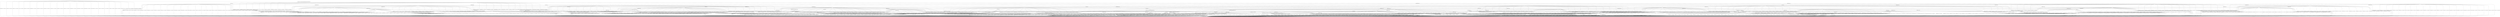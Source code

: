 digraph g {

	s0 [shape="circle" label="s0"];
	s1 [shape="circle" label="s1"];
	s2 [shape="circle" label="s2"];
	s3 [shape="circle" label="s3"];
	s4 [shape="circle" label="s4"];
	s5 [shape="circle" label="s5"];
	s6 [shape="circle" label="s6"];
	s7 [shape="circle" label="s7"];
	s8 [shape="circle" label="s8"];
	s9 [shape="circle" label="s9"];
	s10 [shape="circle" label="s10"];
	s11 [shape="circle" label="s11"];
	s12 [shape="circle" label="s12"];
	s13 [shape="circle" label="s13"];
	s14 [shape="circle" label="s14"];
	s15 [shape="circle" label="s15"];
	s16 [shape="circle" label="s16"];
	s17 [shape="circle" label="s17"];
	s18 [shape="circle" label="s18"];
	s19 [shape="circle" label="s19"];
	s20 [shape="circle" label="s20"];
	s21 [shape="circle" label="s21"];
	s22 [shape="circle" label="s22"];
	s23 [shape="circle" label="s23"];
	s24 [shape="circle" label="s24"];
	s25 [shape="circle" label="s25"];
	s26 [shape="circle" label="s26"];
	s27 [shape="circle" label="s27"];
	s28 [shape="circle" label="s28"];
	s29 [shape="circle" label="s29"];
	s30 [shape="circle" label="s30"];
	s31 [shape="circle" label="s31"];
	s32 [shape="circle" label="s32"];
	s33 [shape="circle" label="s33"];
	s34 [shape="circle" label="s34"];
	s35 [shape="circle" label="s35"];
	s36 [shape="circle" label="s36"];
	s37 [shape="circle" label="s37"];
	s38 [shape="circle" label="s38"];
	s39 [shape="circle" label="s39"];
	s40 [shape="circle" label="s40"];
	s41 [shape="circle" label="s41"];
	s42 [shape="circle" label="s42"];
	s0 -> s1 [label="ClientHelloRSAReset / SERVER_HELLOCERTIFICATECERTIFICATE_REQUESTSERVER_HELLO_DONE"];
	s0 -> s2 [label="ClientKeyExchange / Alert1.0ConnectionClosed"];
	s0 -> s2 [label="EmptyCertificate / Alert1.0ConnectionClosed"];
	s0 -> s2 [label="ChangeCipherSpec / Alert1.0ConnectionClosed"];
	s0 -> s2 [label="Finished / Alert1.0ConnectionClosed"];
	s0 -> s2 [label="ApplicationData / Alert2.10ConnectionClosed"];
	s0 -> s2 [label="ApplicationDataEmpty / Alert1.0ConnectionClosed"];
	s0 -> s2 [label="ClientCertificateValid / Alert1.0ConnectionClosed"];
	s0 -> s2 [label="ClientCertificateInvalid / Alert1.0ConnectionClosed"];
	s0 -> s2 [label="ClientCertificateVerify / Alert1.0ConnectionClosed"];
	s0 -> s2 [label="CertificateRequest / Alert2.10ConnectionClosed"];
	s0 -> s2 [label="HelloVerifyRequest / Alert2.10ConnectionClosed"];
	s0 -> s2 [label="DHClientKeyExchange / Alert1.0ConnectionClosed"];
	s0 -> s2 [label="DHEServerKeyExchange / Alert1.0ConnectionClosed"];
	s0 -> s2 [label="ECDHClientKeyExchange / Alert1.0ConnectionClosed"];
	s0 -> s2 [label="ECDHEServerKeyExchange / Alert1.0ConnectionClosed"];
	s0 -> s2 [label="ServerHelloDone / Alert1.0ConnectionClosed"];
	s0 -> s2 [label="Alert / Alert1.0ConnectionClosed"];
	s0 -> s2 [label="SSL2ClientHello / Alert1.0ConnectionClosed"];
	s0 -> s2 [label="HelloRequest / Alert2.10ConnectionClosed"];
	s0 -> s2 [label="EncryptedExtensionMessage / Alert1.0ConnectionClosed"];
	s0 -> s2 [label="ServerHello / Alert2.10ConnectionClosed"];
	s0 -> s2 [label="ClientCertificateVerifyInvalid / Alert1.0ConnectionClosed"];
	s1 -> s2 [label="ClientHelloRSAReset / Alert1.0ConnectionClosed"];
	s1 -> s2 [label="ClientKeyExchange / Alert1.0ConnectionClosed"];
	s1 -> s2 [label="EmptyCertificate / Alert1.0ConnectionClosed"];
	s1 -> s2 [label="ChangeCipherSpec / Alert1.0ConnectionClosed"];
	s1 -> s2 [label="Finished / Alert1.0ConnectionClosed"];
	s1 -> s2 [label="ApplicationData / Alert2.10ConnectionClosed"];
	s1 -> s2 [label="ApplicationDataEmpty / Alert1.0ConnectionClosed"];
	s1 -> s3 [label="ClientCertificateValid / Empty"];
	s1 -> s2 [label="ClientCertificateInvalid / Alert1.0ConnectionClosed"];
	s1 -> s2 [label="ClientCertificateVerify / Alert1.0ConnectionClosed"];
	s1 -> s4 [label="CertificateRequest / Empty"];
	s1 -> s2 [label="HelloVerifyRequest / Alert1.0ConnectionClosed"];
	s1 -> s2 [label="DHClientKeyExchange / Alert1.0ConnectionClosed"];
	s1 -> s2 [label="DHEServerKeyExchange / Alert1.0ConnectionClosed"];
	s1 -> s2 [label="ECDHClientKeyExchange / Alert1.0ConnectionClosed"];
	s1 -> s2 [label="ECDHEServerKeyExchange / Alert1.0ConnectionClosed"];
	s1 -> s2 [label="ServerHelloDone / Alert1.0ConnectionClosed"];
	s1 -> s2 [label="Alert / Alert1.0ConnectionClosed"];
	s1 -> s2 [label="SSL2ClientHello / Alert1.0ConnectionClosed"];
	s1 -> s2 [label="HelloRequest / Alert2.10ConnectionClosed"];
	s1 -> s2 [label="EncryptedExtensionMessage / Alert1.0ConnectionClosed"];
	s1 -> s6 [label="ServerHello / Empty"];
	s1 -> s2 [label="ClientCertificateVerifyInvalid / Alert1.0ConnectionClosed"];
	s2 -> s2 [label="ClientHelloRSAReset / ConnectionClosed"];
	s2 -> s2 [label="ClientKeyExchange / ConnectionClosed"];
	s2 -> s2 [label="EmptyCertificate / ConnectionClosed"];
	s2 -> s2 [label="ChangeCipherSpec / ConnectionClosed"];
	s2 -> s2 [label="Finished / ConnectionClosed"];
	s2 -> s2 [label="ApplicationData / ConnectionClosed"];
	s2 -> s2 [label="ApplicationDataEmpty / ConnectionClosed"];
	s2 -> s2 [label="ClientCertificateValid / ConnectionClosed"];
	s2 -> s2 [label="ClientCertificateInvalid / ConnectionClosed"];
	s2 -> s2 [label="ClientCertificateVerify / ConnectionClosed"];
	s2 -> s2 [label="CertificateRequest / ConnectionClosed"];
	s2 -> s2 [label="HelloVerifyRequest / ConnectionClosed"];
	s2 -> s2 [label="DHClientKeyExchange / ConnectionClosed"];
	s2 -> s2 [label="DHEServerKeyExchange / ConnectionClosed"];
	s2 -> s2 [label="ECDHClientKeyExchange / ConnectionClosed"];
	s2 -> s2 [label="ECDHEServerKeyExchange / ConnectionClosed"];
	s2 -> s2 [label="ServerHelloDone / ConnectionClosed"];
	s2 -> s2 [label="Alert / ConnectionClosed"];
	s2 -> s2 [label="SSL2ClientHello / ConnectionClosed"];
	s2 -> s2 [label="HelloRequest / ConnectionClosed"];
	s2 -> s2 [label="EncryptedExtensionMessage / ConnectionClosed"];
	s2 -> s2 [label="ServerHello / ConnectionClosed"];
	s2 -> s2 [label="ClientCertificateVerifyInvalid / ConnectionClosed"];
	s3 -> s2 [label="ClientHelloRSAReset / Alert1.0ConnectionClosed"];
	s3 -> s9 [label="ClientKeyExchange / Empty"];
	s3 -> s2 [label="EmptyCertificate / Alert1.0ConnectionClosed"];
	s3 -> s2 [label="ChangeCipherSpec / Alert1.0ConnectionClosed"];
	s3 -> s2 [label="Finished / Alert1.0ConnectionClosed"];
	s3 -> s2 [label="ApplicationData / Alert2.10ConnectionClosed"];
	s3 -> s2 [label="ApplicationDataEmpty / Alert1.0ConnectionClosed"];
	s3 -> s2 [label="ClientCertificateValid / Alert1.0ConnectionClosed"];
	s3 -> s2 [label="ClientCertificateInvalid / Alert1.0ConnectionClosed"];
	s3 -> s2 [label="ClientCertificateVerify / Alert1.0ConnectionClosed"];
	s3 -> s5 [label="CertificateRequest / Empty"];
	s3 -> s2 [label="HelloVerifyRequest / Alert1.0ConnectionClosed"];
	s3 -> s2 [label="DHClientKeyExchange / Alert1.0ConnectionClosed"];
	s3 -> s2 [label="DHEServerKeyExchange / Alert1.0ConnectionClosed"];
	s3 -> s2 [label="ECDHClientKeyExchange / Alert1.0ConnectionClosed"];
	s3 -> s2 [label="ECDHEServerKeyExchange / Alert1.0ConnectionClosed"];
	s3 -> s13 [label="ServerHelloDone / Empty"];
	s3 -> s2 [label="Alert / Alert1.0ConnectionClosed"];
	s3 -> s2 [label="SSL2ClientHello / Alert1.0ConnectionClosed"];
	s3 -> s2 [label="HelloRequest / Alert2.10ConnectionClosed"];
	s3 -> s2 [label="EncryptedExtensionMessage / Alert1.0ConnectionClosed"];
	s3 -> s7 [label="ServerHello / Empty"];
	s3 -> s2 [label="ClientCertificateVerifyInvalid / Alert1.0ConnectionClosed"];
	s4 -> s2 [label="ClientHelloRSAReset / Alert1.0ConnectionClosed"];
	s4 -> s2 [label="ClientKeyExchange / Alert1.0ConnectionClosed"];
	s4 -> s2 [label="EmptyCertificate / Alert1.0ConnectionClosed"];
	s4 -> s2 [label="ChangeCipherSpec / Alert1.0ConnectionClosed"];
	s4 -> s2 [label="Finished / Alert1.0ConnectionClosed"];
	s4 -> s2 [label="ApplicationData / Alert2.10ConnectionClosed"];
	s4 -> s2 [label="ApplicationDataEmpty / Alert1.0ConnectionClosed"];
	s4 -> s5 [label="ClientCertificateValid / Empty"];
	s4 -> s2 [label="ClientCertificateInvalid / Alert1.0ConnectionClosed"];
	s4 -> s2 [label="ClientCertificateVerify / Alert1.0ConnectionClosed"];
	s4 -> s2 [label="CertificateRequest / Alert1.0ConnectionClosed"];
	s4 -> s2 [label="HelloVerifyRequest / Alert1.0ConnectionClosed"];
	s4 -> s2 [label="DHClientKeyExchange / Alert1.0ConnectionClosed"];
	s4 -> s2 [label="DHEServerKeyExchange / Alert1.0ConnectionClosed"];
	s4 -> s2 [label="ECDHClientKeyExchange / Alert1.0ConnectionClosed"];
	s4 -> s2 [label="ECDHEServerKeyExchange / Alert1.0ConnectionClosed"];
	s4 -> s2 [label="ServerHelloDone / Alert1.0ConnectionClosed"];
	s4 -> s2 [label="Alert / Alert1.0ConnectionClosed"];
	s4 -> s2 [label="SSL2ClientHello / Alert1.0ConnectionClosed"];
	s4 -> s2 [label="HelloRequest / Alert2.10ConnectionClosed"];
	s4 -> s2 [label="EncryptedExtensionMessage / Alert1.0ConnectionClosed"];
	s4 -> s8 [label="ServerHello / Empty"];
	s4 -> s2 [label="ClientCertificateVerifyInvalid / Alert1.0ConnectionClosed"];
	s5 -> s2 [label="ClientHelloRSAReset / Alert1.0ConnectionClosed"];
	s5 -> s10 [label="ClientKeyExchange / Empty"];
	s5 -> s2 [label="EmptyCertificate / Alert1.0ConnectionClosed"];
	s5 -> s2 [label="ChangeCipherSpec / Alert1.0ConnectionClosed"];
	s5 -> s2 [label="Finished / Alert1.0ConnectionClosed"];
	s5 -> s2 [label="ApplicationData / Alert2.10ConnectionClosed"];
	s5 -> s2 [label="ApplicationDataEmpty / Alert1.0ConnectionClosed"];
	s5 -> s2 [label="ClientCertificateValid / Alert1.0ConnectionClosed"];
	s5 -> s2 [label="ClientCertificateInvalid / Alert1.0ConnectionClosed"];
	s5 -> s2 [label="ClientCertificateVerify / Alert1.0ConnectionClosed"];
	s5 -> s2 [label="CertificateRequest / Alert1.0ConnectionClosed"];
	s5 -> s2 [label="HelloVerifyRequest / Alert1.0ConnectionClosed"];
	s5 -> s2 [label="DHClientKeyExchange / Alert1.0ConnectionClosed"];
	s5 -> s2 [label="DHEServerKeyExchange / Alert1.0ConnectionClosed"];
	s5 -> s2 [label="ECDHClientKeyExchange / Alert1.0ConnectionClosed"];
	s5 -> s2 [label="ECDHEServerKeyExchange / Alert1.0ConnectionClosed"];
	s5 -> s15 [label="ServerHelloDone / Empty"];
	s5 -> s2 [label="Alert / Alert1.0ConnectionClosed"];
	s5 -> s2 [label="SSL2ClientHello / Alert1.0ConnectionClosed"];
	s5 -> s2 [label="HelloRequest / Alert2.10ConnectionClosed"];
	s5 -> s2 [label="EncryptedExtensionMessage / Alert1.0ConnectionClosed"];
	s5 -> s12 [label="ServerHello / Empty"];
	s5 -> s2 [label="ClientCertificateVerifyInvalid / Alert1.0ConnectionClosed"];
	s6 -> s2 [label="ClientHelloRSAReset / Alert1.0ConnectionClosed"];
	s6 -> s2 [label="ClientKeyExchange / Alert1.0ConnectionClosed"];
	s6 -> s2 [label="EmptyCertificate / Alert1.0ConnectionClosed"];
	s6 -> s2 [label="ChangeCipherSpec / Alert1.0ConnectionClosed"];
	s6 -> s2 [label="Finished / Alert1.0ConnectionClosed"];
	s6 -> s2 [label="ApplicationData / Alert2.10ConnectionClosed"];
	s6 -> s2 [label="ApplicationDataEmpty / Alert1.0ConnectionClosed"];
	s6 -> s7 [label="ClientCertificateValid / Empty"];
	s6 -> s2 [label="ClientCertificateInvalid / Alert1.0ConnectionClosed"];
	s6 -> s2 [label="ClientCertificateVerify / Alert1.0ConnectionClosed"];
	s6 -> s8 [label="CertificateRequest / Empty"];
	s6 -> s2 [label="HelloVerifyRequest / Alert1.0ConnectionClosed"];
	s6 -> s2 [label="DHClientKeyExchange / Alert1.0ConnectionClosed"];
	s6 -> s2 [label="DHEServerKeyExchange / Alert1.0ConnectionClosed"];
	s6 -> s2 [label="ECDHClientKeyExchange / Alert1.0ConnectionClosed"];
	s6 -> s2 [label="ECDHEServerKeyExchange / Alert1.0ConnectionClosed"];
	s6 -> s2 [label="ServerHelloDone / Alert1.0ConnectionClosed"];
	s6 -> s2 [label="Alert / Alert1.0ConnectionClosed"];
	s6 -> s2 [label="SSL2ClientHello / Alert1.0ConnectionClosed"];
	s6 -> s2 [label="HelloRequest / Alert2.10ConnectionClosed"];
	s6 -> s2 [label="EncryptedExtensionMessage / Alert1.0ConnectionClosed"];
	s6 -> s2 [label="ServerHello / Alert1.0ConnectionClosed"];
	s6 -> s2 [label="ClientCertificateVerifyInvalid / Alert1.0ConnectionClosed"];
	s7 -> s2 [label="ClientHelloRSAReset / Alert1.0ConnectionClosed"];
	s7 -> s11 [label="ClientKeyExchange / Empty"];
	s7 -> s2 [label="EmptyCertificate / Alert1.0ConnectionClosed"];
	s7 -> s2 [label="ChangeCipherSpec / Alert1.0ConnectionClosed"];
	s7 -> s2 [label="Finished / Alert1.0ConnectionClosed"];
	s7 -> s2 [label="ApplicationData / Alert2.10ConnectionClosed"];
	s7 -> s2 [label="ApplicationDataEmpty / Alert1.0ConnectionClosed"];
	s7 -> s2 [label="ClientCertificateValid / Alert1.0ConnectionClosed"];
	s7 -> s2 [label="ClientCertificateInvalid / Alert1.0ConnectionClosed"];
	s7 -> s2 [label="ClientCertificateVerify / Alert1.0ConnectionClosed"];
	s7 -> s12 [label="CertificateRequest / Empty"];
	s7 -> s2 [label="HelloVerifyRequest / Alert1.0ConnectionClosed"];
	s7 -> s2 [label="DHClientKeyExchange / Alert1.0ConnectionClosed"];
	s7 -> s2 [label="DHEServerKeyExchange / Alert1.0ConnectionClosed"];
	s7 -> s2 [label="ECDHClientKeyExchange / Alert1.0ConnectionClosed"];
	s7 -> s2 [label="ECDHEServerKeyExchange / Alert1.0ConnectionClosed"];
	s7 -> s16 [label="ServerHelloDone / Empty"];
	s7 -> s2 [label="Alert / Alert1.0ConnectionClosed"];
	s7 -> s2 [label="SSL2ClientHello / Alert1.0ConnectionClosed"];
	s7 -> s2 [label="HelloRequest / Alert2.10ConnectionClosed"];
	s7 -> s2 [label="EncryptedExtensionMessage / Alert1.0ConnectionClosed"];
	s7 -> s2 [label="ServerHello / Alert1.0ConnectionClosed"];
	s7 -> s2 [label="ClientCertificateVerifyInvalid / Alert1.0ConnectionClosed"];
	s8 -> s2 [label="ClientHelloRSAReset / Alert1.0ConnectionClosed"];
	s8 -> s2 [label="ClientKeyExchange / Alert1.0ConnectionClosed"];
	s8 -> s2 [label="EmptyCertificate / Alert1.0ConnectionClosed"];
	s8 -> s2 [label="ChangeCipherSpec / Alert1.0ConnectionClosed"];
	s8 -> s2 [label="Finished / Alert1.0ConnectionClosed"];
	s8 -> s2 [label="ApplicationData / Alert2.10ConnectionClosed"];
	s8 -> s2 [label="ApplicationDataEmpty / Alert1.0ConnectionClosed"];
	s8 -> s12 [label="ClientCertificateValid / Empty"];
	s8 -> s2 [label="ClientCertificateInvalid / Alert1.0ConnectionClosed"];
	s8 -> s2 [label="ClientCertificateVerify / Alert1.0ConnectionClosed"];
	s8 -> s2 [label="CertificateRequest / Alert1.0ConnectionClosed"];
	s8 -> s2 [label="HelloVerifyRequest / Alert1.0ConnectionClosed"];
	s8 -> s2 [label="DHClientKeyExchange / Alert1.0ConnectionClosed"];
	s8 -> s2 [label="DHEServerKeyExchange / Alert1.0ConnectionClosed"];
	s8 -> s2 [label="ECDHClientKeyExchange / Alert1.0ConnectionClosed"];
	s8 -> s2 [label="ECDHEServerKeyExchange / Alert1.0ConnectionClosed"];
	s8 -> s2 [label="ServerHelloDone / Alert1.0ConnectionClosed"];
	s8 -> s2 [label="Alert / Alert1.0ConnectionClosed"];
	s8 -> s2 [label="SSL2ClientHello / Alert1.0ConnectionClosed"];
	s8 -> s2 [label="HelloRequest / Alert2.10ConnectionClosed"];
	s8 -> s2 [label="EncryptedExtensionMessage / Alert1.0ConnectionClosed"];
	s8 -> s2 [label="ServerHello / Alert1.0ConnectionClosed"];
	s8 -> s2 [label="ClientCertificateVerifyInvalid / Alert1.0ConnectionClosed"];
	s9 -> s2 [label="ClientHelloRSAReset / Alert1.0ConnectionClosed"];
	s9 -> s2 [label="ClientKeyExchange / Alert1.0ConnectionClosed"];
	s9 -> s2 [label="EmptyCertificate / Alert1.0ConnectionClosed"];
	s9 -> s2 [label="ChangeCipherSpec / Alert1.0ConnectionClosed"];
	s9 -> s2 [label="Finished / Alert1.0ConnectionClosed"];
	s9 -> s2 [label="ApplicationData / Alert2.10ConnectionClosed"];
	s9 -> s2 [label="ApplicationDataEmpty / Alert1.0ConnectionClosed"];
	s9 -> s2 [label="ClientCertificateValid / Alert1.0ConnectionClosed"];
	s9 -> s2 [label="ClientCertificateInvalid / Alert1.0ConnectionClosed"];
	s9 -> s20 [label="ClientCertificateVerify / Empty"];
	s9 -> s24 [label="CertificateRequest / Empty"];
	s9 -> s2 [label="HelloVerifyRequest / Alert1.0ConnectionClosed"];
	s9 -> s2 [label="DHClientKeyExchange / Alert1.0ConnectionClosed"];
	s9 -> s2 [label="DHEServerKeyExchange / Alert1.0ConnectionClosed"];
	s9 -> s2 [label="ECDHClientKeyExchange / Alert1.0ConnectionClosed"];
	s9 -> s2 [label="ECDHEServerKeyExchange / Alert1.0ConnectionClosed"];
	s9 -> s25 [label="ServerHelloDone / Empty"];
	s9 -> s2 [label="Alert / Alert1.0ConnectionClosed"];
	s9 -> s2 [label="SSL2ClientHello / Alert1.0ConnectionClosed"];
	s9 -> s2 [label="HelloRequest / Alert2.10ConnectionClosed"];
	s9 -> s2 [label="EncryptedExtensionMessage / Alert1.0ConnectionClosed"];
	s9 -> s26 [label="ServerHello / Empty"];
	s9 -> s2 [label="ClientCertificateVerifyInvalid / Alert1.0ConnectionClosed"];
	s10 -> s2 [label="ClientHelloRSAReset / Alert1.0ConnectionClosed"];
	s10 -> s2 [label="ClientKeyExchange / Alert1.0ConnectionClosed"];
	s10 -> s2 [label="EmptyCertificate / Alert1.0ConnectionClosed"];
	s10 -> s2 [label="ChangeCipherSpec / Alert1.0ConnectionClosed"];
	s10 -> s2 [label="Finished / Alert1.0ConnectionClosed"];
	s10 -> s2 [label="ApplicationData / Alert2.10ConnectionClosed"];
	s10 -> s2 [label="ApplicationDataEmpty / Alert1.0ConnectionClosed"];
	s10 -> s2 [label="ClientCertificateValid / Alert1.0ConnectionClosed"];
	s10 -> s2 [label="ClientCertificateInvalid / Alert1.0ConnectionClosed"];
	s10 -> s21 [label="ClientCertificateVerify / Empty"];
	s10 -> s2 [label="CertificateRequest / Alert1.0ConnectionClosed"];
	s10 -> s2 [label="HelloVerifyRequest / Alert1.0ConnectionClosed"];
	s10 -> s2 [label="DHClientKeyExchange / Alert1.0ConnectionClosed"];
	s10 -> s2 [label="DHEServerKeyExchange / Alert1.0ConnectionClosed"];
	s10 -> s2 [label="ECDHClientKeyExchange / Alert1.0ConnectionClosed"];
	s10 -> s2 [label="ECDHEServerKeyExchange / Alert1.0ConnectionClosed"];
	s10 -> s28 [label="ServerHelloDone / Empty"];
	s10 -> s2 [label="Alert / Alert1.0ConnectionClosed"];
	s10 -> s2 [label="SSL2ClientHello / Alert1.0ConnectionClosed"];
	s10 -> s2 [label="HelloRequest / Alert2.10ConnectionClosed"];
	s10 -> s2 [label="EncryptedExtensionMessage / Alert1.0ConnectionClosed"];
	s10 -> s29 [label="ServerHello / Empty"];
	s10 -> s2 [label="ClientCertificateVerifyInvalid / Alert1.0ConnectionClosed"];
	s11 -> s2 [label="ClientHelloRSAReset / Alert1.0ConnectionClosed"];
	s11 -> s2 [label="ClientKeyExchange / Alert1.0ConnectionClosed"];
	s11 -> s2 [label="EmptyCertificate / Alert1.0ConnectionClosed"];
	s11 -> s2 [label="ChangeCipherSpec / Alert1.0ConnectionClosed"];
	s11 -> s2 [label="Finished / Alert1.0ConnectionClosed"];
	s11 -> s2 [label="ApplicationData / Alert2.10ConnectionClosed"];
	s11 -> s2 [label="ApplicationDataEmpty / Alert1.0ConnectionClosed"];
	s11 -> s2 [label="ClientCertificateValid / Alert1.0ConnectionClosed"];
	s11 -> s2 [label="ClientCertificateInvalid / Alert1.0ConnectionClosed"];
	s11 -> s23 [label="ClientCertificateVerify / Empty"];
	s11 -> s29 [label="CertificateRequest / Empty"];
	s11 -> s2 [label="HelloVerifyRequest / Alert1.0ConnectionClosed"];
	s11 -> s2 [label="DHClientKeyExchange / Alert1.0ConnectionClosed"];
	s11 -> s2 [label="DHEServerKeyExchange / Alert1.0ConnectionClosed"];
	s11 -> s2 [label="ECDHClientKeyExchange / Alert1.0ConnectionClosed"];
	s11 -> s2 [label="ECDHEServerKeyExchange / Alert1.0ConnectionClosed"];
	s11 -> s31 [label="ServerHelloDone / Empty"];
	s11 -> s2 [label="Alert / Alert1.0ConnectionClosed"];
	s11 -> s2 [label="SSL2ClientHello / Alert1.0ConnectionClosed"];
	s11 -> s2 [label="HelloRequest / Alert2.10ConnectionClosed"];
	s11 -> s2 [label="EncryptedExtensionMessage / Alert1.0ConnectionClosed"];
	s11 -> s2 [label="ServerHello / Alert1.0ConnectionClosed"];
	s11 -> s2 [label="ClientCertificateVerifyInvalid / Alert1.0ConnectionClosed"];
	s12 -> s2 [label="ClientHelloRSAReset / Alert1.0ConnectionClosed"];
	s12 -> s18 [label="ClientKeyExchange / Empty"];
	s12 -> s2 [label="EmptyCertificate / Alert1.0ConnectionClosed"];
	s12 -> s2 [label="ChangeCipherSpec / Alert1.0ConnectionClosed"];
	s12 -> s2 [label="Finished / Alert1.0ConnectionClosed"];
	s12 -> s2 [label="ApplicationData / Alert2.10ConnectionClosed"];
	s12 -> s2 [label="ApplicationDataEmpty / Alert1.0ConnectionClosed"];
	s12 -> s2 [label="ClientCertificateValid / Alert1.0ConnectionClosed"];
	s12 -> s2 [label="ClientCertificateInvalid / Alert1.0ConnectionClosed"];
	s12 -> s2 [label="ClientCertificateVerify / Alert1.0ConnectionClosed"];
	s12 -> s2 [label="CertificateRequest / Alert1.0ConnectionClosed"];
	s12 -> s2 [label="HelloVerifyRequest / Alert1.0ConnectionClosed"];
	s12 -> s2 [label="DHClientKeyExchange / Alert1.0ConnectionClosed"];
	s12 -> s2 [label="DHEServerKeyExchange / Alert1.0ConnectionClosed"];
	s12 -> s2 [label="ECDHClientKeyExchange / Alert1.0ConnectionClosed"];
	s12 -> s2 [label="ECDHEServerKeyExchange / Alert1.0ConnectionClosed"];
	s12 -> s30 [label="ServerHelloDone / Empty"];
	s12 -> s2 [label="Alert / Alert1.0ConnectionClosed"];
	s12 -> s2 [label="SSL2ClientHello / Alert1.0ConnectionClosed"];
	s12 -> s2 [label="HelloRequest / Alert2.10ConnectionClosed"];
	s12 -> s2 [label="EncryptedExtensionMessage / Alert1.0ConnectionClosed"];
	s12 -> s2 [label="ServerHello / Alert1.0ConnectionClosed"];
	s12 -> s2 [label="ClientCertificateVerifyInvalid / Alert1.0ConnectionClosed"];
	s13 -> s2 [label="ClientHelloRSAReset / Alert1.0ConnectionClosed"];
	s13 -> s14 [label="ClientKeyExchange / Empty"];
	s13 -> s2 [label="EmptyCertificate / Alert1.0ConnectionClosed"];
	s13 -> s2 [label="ChangeCipherSpec / Alert1.0ConnectionClosed"];
	s13 -> s2 [label="Finished / Alert1.0ConnectionClosed"];
	s13 -> s2 [label="ApplicationData / Alert2.10ConnectionClosed"];
	s13 -> s2 [label="ApplicationDataEmpty / Alert1.0ConnectionClosed"];
	s13 -> s2 [label="ClientCertificateValid / Alert1.0ConnectionClosed"];
	s13 -> s2 [label="ClientCertificateInvalid / Alert1.0ConnectionClosed"];
	s13 -> s2 [label="ClientCertificateVerify / Alert1.0ConnectionClosed"];
	s13 -> s15 [label="CertificateRequest / Empty"];
	s13 -> s2 [label="HelloVerifyRequest / Alert1.0ConnectionClosed"];
	s13 -> s2 [label="DHClientKeyExchange / Alert1.0ConnectionClosed"];
	s13 -> s2 [label="DHEServerKeyExchange / Alert1.0ConnectionClosed"];
	s13 -> s2 [label="ECDHClientKeyExchange / Alert1.0ConnectionClosed"];
	s13 -> s2 [label="ECDHEServerKeyExchange / Alert1.0ConnectionClosed"];
	s13 -> s2 [label="ServerHelloDone / Alert1.0ConnectionClosed"];
	s13 -> s2 [label="Alert / Alert1.0ConnectionClosed"];
	s13 -> s2 [label="SSL2ClientHello / Alert1.0ConnectionClosed"];
	s13 -> s2 [label="HelloRequest / Alert2.10ConnectionClosed"];
	s13 -> s2 [label="EncryptedExtensionMessage / Alert1.0ConnectionClosed"];
	s13 -> s16 [label="ServerHello / Empty"];
	s13 -> s2 [label="ClientCertificateVerifyInvalid / Alert1.0ConnectionClosed"];
	s14 -> s2 [label="ClientHelloRSAReset / Alert1.0ConnectionClosed"];
	s14 -> s2 [label="ClientKeyExchange / Alert1.0ConnectionClosed"];
	s14 -> s2 [label="EmptyCertificate / Alert1.0ConnectionClosed"];
	s14 -> s2 [label="ChangeCipherSpec / Alert1.0ConnectionClosed"];
	s14 -> s2 [label="Finished / Alert1.0ConnectionClosed"];
	s14 -> s2 [label="ApplicationData / Alert2.10ConnectionClosed"];
	s14 -> s2 [label="ApplicationDataEmpty / Alert1.0ConnectionClosed"];
	s14 -> s2 [label="ClientCertificateValid / Alert1.0ConnectionClosed"];
	s14 -> s2 [label="ClientCertificateInvalid / Alert1.0ConnectionClosed"];
	s14 -> s22 [label="ClientCertificateVerify / Empty"];
	s14 -> s28 [label="CertificateRequest / Empty"];
	s14 -> s2 [label="HelloVerifyRequest / Alert1.0ConnectionClosed"];
	s14 -> s2 [label="DHClientKeyExchange / Alert1.0ConnectionClosed"];
	s14 -> s2 [label="DHEServerKeyExchange / Alert1.0ConnectionClosed"];
	s14 -> s2 [label="ECDHClientKeyExchange / Alert1.0ConnectionClosed"];
	s14 -> s2 [label="ECDHEServerKeyExchange / Alert1.0ConnectionClosed"];
	s14 -> s2 [label="ServerHelloDone / Alert1.0ConnectionClosed"];
	s14 -> s2 [label="Alert / Alert1.0ConnectionClosed"];
	s14 -> s2 [label="SSL2ClientHello / Alert1.0ConnectionClosed"];
	s14 -> s2 [label="HelloRequest / Alert2.10ConnectionClosed"];
	s14 -> s2 [label="EncryptedExtensionMessage / Alert1.0ConnectionClosed"];
	s14 -> s31 [label="ServerHello / Empty"];
	s14 -> s2 [label="ClientCertificateVerifyInvalid / Alert1.0ConnectionClosed"];
	s15 -> s2 [label="ClientHelloRSAReset / Alert1.0ConnectionClosed"];
	s15 -> s17 [label="ClientKeyExchange / Empty"];
	s15 -> s2 [label="EmptyCertificate / Alert1.0ConnectionClosed"];
	s15 -> s2 [label="ChangeCipherSpec / Alert1.0ConnectionClosed"];
	s15 -> s2 [label="Finished / Alert1.0ConnectionClosed"];
	s15 -> s2 [label="ApplicationData / Alert2.10ConnectionClosed"];
	s15 -> s2 [label="ApplicationDataEmpty / Alert1.0ConnectionClosed"];
	s15 -> s2 [label="ClientCertificateValid / Alert1.0ConnectionClosed"];
	s15 -> s2 [label="ClientCertificateInvalid / Alert1.0ConnectionClosed"];
	s15 -> s2 [label="ClientCertificateVerify / Alert1.0ConnectionClosed"];
	s15 -> s2 [label="CertificateRequest / Alert1.0ConnectionClosed"];
	s15 -> s2 [label="HelloVerifyRequest / Alert1.0ConnectionClosed"];
	s15 -> s2 [label="DHClientKeyExchange / Alert1.0ConnectionClosed"];
	s15 -> s2 [label="DHEServerKeyExchange / Alert1.0ConnectionClosed"];
	s15 -> s2 [label="ECDHClientKeyExchange / Alert1.0ConnectionClosed"];
	s15 -> s2 [label="ECDHEServerKeyExchange / Alert1.0ConnectionClosed"];
	s15 -> s2 [label="ServerHelloDone / Alert1.0ConnectionClosed"];
	s15 -> s2 [label="Alert / Alert1.0ConnectionClosed"];
	s15 -> s2 [label="SSL2ClientHello / Alert1.0ConnectionClosed"];
	s15 -> s2 [label="HelloRequest / Alert2.10ConnectionClosed"];
	s15 -> s2 [label="EncryptedExtensionMessage / Alert1.0ConnectionClosed"];
	s15 -> s30 [label="ServerHello / Empty"];
	s15 -> s2 [label="ClientCertificateVerifyInvalid / Alert1.0ConnectionClosed"];
	s16 -> s2 [label="ClientHelloRSAReset / Alert1.0ConnectionClosed"];
	s16 -> s19 [label="ClientKeyExchange / Empty"];
	s16 -> s2 [label="EmptyCertificate / Alert1.0ConnectionClosed"];
	s16 -> s2 [label="ChangeCipherSpec / Alert1.0ConnectionClosed"];
	s16 -> s2 [label="Finished / Alert1.0ConnectionClosed"];
	s16 -> s2 [label="ApplicationData / Alert2.10ConnectionClosed"];
	s16 -> s2 [label="ApplicationDataEmpty / Alert1.0ConnectionClosed"];
	s16 -> s2 [label="ClientCertificateValid / Alert1.0ConnectionClosed"];
	s16 -> s2 [label="ClientCertificateInvalid / Alert1.0ConnectionClosed"];
	s16 -> s2 [label="ClientCertificateVerify / Alert1.0ConnectionClosed"];
	s16 -> s30 [label="CertificateRequest / Empty"];
	s16 -> s2 [label="HelloVerifyRequest / Alert1.0ConnectionClosed"];
	s16 -> s2 [label="DHClientKeyExchange / Alert1.0ConnectionClosed"];
	s16 -> s2 [label="DHEServerKeyExchange / Alert1.0ConnectionClosed"];
	s16 -> s2 [label="ECDHClientKeyExchange / Alert1.0ConnectionClosed"];
	s16 -> s2 [label="ECDHEServerKeyExchange / Alert1.0ConnectionClosed"];
	s16 -> s2 [label="ServerHelloDone / Alert1.0ConnectionClosed"];
	s16 -> s2 [label="Alert / Alert1.0ConnectionClosed"];
	s16 -> s2 [label="SSL2ClientHello / Alert1.0ConnectionClosed"];
	s16 -> s2 [label="HelloRequest / Alert2.10ConnectionClosed"];
	s16 -> s2 [label="EncryptedExtensionMessage / Alert1.0ConnectionClosed"];
	s16 -> s2 [label="ServerHello / Alert1.0ConnectionClosed"];
	s16 -> s2 [label="ClientCertificateVerifyInvalid / Alert1.0ConnectionClosed"];
	s17 -> s2 [label="ClientHelloRSAReset / Alert1.0ConnectionClosed"];
	s17 -> s2 [label="ClientKeyExchange / Alert1.0ConnectionClosed"];
	s17 -> s2 [label="EmptyCertificate / Alert1.0ConnectionClosed"];
	s17 -> s2 [label="ChangeCipherSpec / Alert1.0ConnectionClosed"];
	s17 -> s2 [label="Finished / Alert1.0ConnectionClosed"];
	s17 -> s2 [label="ApplicationData / Alert2.10ConnectionClosed"];
	s17 -> s2 [label="ApplicationDataEmpty / Alert1.0ConnectionClosed"];
	s17 -> s2 [label="ClientCertificateValid / Alert1.0ConnectionClosed"];
	s17 -> s2 [label="ClientCertificateInvalid / Alert1.0ConnectionClosed"];
	s17 -> s35 [label="ClientCertificateVerify / Empty"];
	s17 -> s2 [label="CertificateRequest / Alert1.0ConnectionClosed"];
	s17 -> s2 [label="HelloVerifyRequest / Alert1.0ConnectionClosed"];
	s17 -> s2 [label="DHClientKeyExchange / Alert1.0ConnectionClosed"];
	s17 -> s2 [label="DHEServerKeyExchange / Alert1.0ConnectionClosed"];
	s17 -> s2 [label="ECDHClientKeyExchange / Alert1.0ConnectionClosed"];
	s17 -> s2 [label="ECDHEServerKeyExchange / Alert1.0ConnectionClosed"];
	s17 -> s2 [label="ServerHelloDone / Alert1.0ConnectionClosed"];
	s17 -> s2 [label="Alert / Alert1.0ConnectionClosed"];
	s17 -> s2 [label="SSL2ClientHello / Alert1.0ConnectionClosed"];
	s17 -> s2 [label="HelloRequest / Alert2.10ConnectionClosed"];
	s17 -> s2 [label="EncryptedExtensionMessage / Alert1.0ConnectionClosed"];
	s17 -> s36 [label="ServerHello / Empty"];
	s17 -> s2 [label="ClientCertificateVerifyInvalid / Alert1.0ConnectionClosed"];
	s18 -> s2 [label="ClientHelloRSAReset / Alert1.0ConnectionClosed"];
	s18 -> s2 [label="ClientKeyExchange / Alert1.0ConnectionClosed"];
	s18 -> s2 [label="EmptyCertificate / Alert1.0ConnectionClosed"];
	s18 -> s2 [label="ChangeCipherSpec / Alert1.0ConnectionClosed"];
	s18 -> s2 [label="Finished / Alert1.0ConnectionClosed"];
	s18 -> s2 [label="ApplicationData / Alert2.10ConnectionClosed"];
	s18 -> s2 [label="ApplicationDataEmpty / Alert1.0ConnectionClosed"];
	s18 -> s2 [label="ClientCertificateValid / Alert1.0ConnectionClosed"];
	s18 -> s2 [label="ClientCertificateInvalid / Alert1.0ConnectionClosed"];
	s18 -> s40 [label="ClientCertificateVerify / Empty"];
	s18 -> s2 [label="CertificateRequest / Alert1.0ConnectionClosed"];
	s18 -> s2 [label="HelloVerifyRequest / Alert1.0ConnectionClosed"];
	s18 -> s2 [label="DHClientKeyExchange / Alert1.0ConnectionClosed"];
	s18 -> s2 [label="DHEServerKeyExchange / Alert1.0ConnectionClosed"];
	s18 -> s2 [label="ECDHClientKeyExchange / Alert1.0ConnectionClosed"];
	s18 -> s2 [label="ECDHEServerKeyExchange / Alert1.0ConnectionClosed"];
	s18 -> s36 [label="ServerHelloDone / Empty"];
	s18 -> s2 [label="Alert / Alert1.0ConnectionClosed"];
	s18 -> s2 [label="SSL2ClientHello / Alert1.0ConnectionClosed"];
	s18 -> s2 [label="HelloRequest / Alert2.10ConnectionClosed"];
	s18 -> s2 [label="EncryptedExtensionMessage / Alert1.0ConnectionClosed"];
	s18 -> s2 [label="ServerHello / Alert1.0ConnectionClosed"];
	s18 -> s2 [label="ClientCertificateVerifyInvalid / Alert1.0ConnectionClosed"];
	s19 -> s2 [label="ClientHelloRSAReset / Alert1.0ConnectionClosed"];
	s19 -> s2 [label="ClientKeyExchange / Alert1.0ConnectionClosed"];
	s19 -> s2 [label="EmptyCertificate / Alert1.0ConnectionClosed"];
	s19 -> s2 [label="ChangeCipherSpec / Alert1.0ConnectionClosed"];
	s19 -> s2 [label="Finished / Alert1.0ConnectionClosed"];
	s19 -> s2 [label="ApplicationData / Alert2.10ConnectionClosed"];
	s19 -> s2 [label="ApplicationDataEmpty / Alert1.0ConnectionClosed"];
	s19 -> s2 [label="ClientCertificateValid / Alert1.0ConnectionClosed"];
	s19 -> s2 [label="ClientCertificateInvalid / Alert1.0ConnectionClosed"];
	s19 -> s41 [label="ClientCertificateVerify / Empty"];
	s19 -> s36 [label="CertificateRequest / Empty"];
	s19 -> s2 [label="HelloVerifyRequest / Alert1.0ConnectionClosed"];
	s19 -> s2 [label="DHClientKeyExchange / Alert1.0ConnectionClosed"];
	s19 -> s2 [label="DHEServerKeyExchange / Alert1.0ConnectionClosed"];
	s19 -> s2 [label="ECDHClientKeyExchange / Alert1.0ConnectionClosed"];
	s19 -> s2 [label="ECDHEServerKeyExchange / Alert1.0ConnectionClosed"];
	s19 -> s2 [label="ServerHelloDone / Alert1.0ConnectionClosed"];
	s19 -> s2 [label="Alert / Alert1.0ConnectionClosed"];
	s19 -> s2 [label="SSL2ClientHello / Alert1.0ConnectionClosed"];
	s19 -> s2 [label="HelloRequest / Alert2.10ConnectionClosed"];
	s19 -> s2 [label="EncryptedExtensionMessage / Alert1.0ConnectionClosed"];
	s19 -> s2 [label="ServerHello / Alert1.0ConnectionClosed"];
	s19 -> s2 [label="ClientCertificateVerifyInvalid / Alert1.0ConnectionClosed"];
	s20 -> s2 [label="ClientHelloRSAReset / Alert1.0ConnectionClosed"];
	s20 -> s2 [label="ClientKeyExchange / Alert1.0ConnectionClosed"];
	s20 -> s2 [label="EmptyCertificate / Alert1.0ConnectionClosed"];
	s20 -> s27 [label="ChangeCipherSpec / Empty"];
	s20 -> s2 [label="Finished / Alert1.0ConnectionClosed"];
	s20 -> s2 [label="ApplicationData / Alert2.10ConnectionClosed"];
	s20 -> s2 [label="ApplicationDataEmpty / Alert1.0ConnectionClosed"];
	s20 -> s2 [label="ClientCertificateValid / Alert1.0ConnectionClosed"];
	s20 -> s2 [label="ClientCertificateInvalid / Alert1.0ConnectionClosed"];
	s20 -> s2 [label="ClientCertificateVerify / Alert1.0ConnectionClosed"];
	s20 -> s21 [label="CertificateRequest / Empty"];
	s20 -> s2 [label="HelloVerifyRequest / Alert1.0ConnectionClosed"];
	s20 -> s2 [label="DHClientKeyExchange / Alert1.0ConnectionClosed"];
	s20 -> s2 [label="DHEServerKeyExchange / Alert1.0ConnectionClosed"];
	s20 -> s2 [label="ECDHClientKeyExchange / Alert1.0ConnectionClosed"];
	s20 -> s2 [label="ECDHEServerKeyExchange / Alert1.0ConnectionClosed"];
	s20 -> s22 [label="ServerHelloDone / Empty"];
	s20 -> s2 [label="Alert / Alert1.0ConnectionClosed"];
	s20 -> s2 [label="SSL2ClientHello / Alert1.0ConnectionClosed"];
	s20 -> s2 [label="HelloRequest / Alert2.10ConnectionClosed"];
	s20 -> s2 [label="EncryptedExtensionMessage / Alert1.0ConnectionClosed"];
	s20 -> s32 [label="ServerHello / Empty"];
	s20 -> s2 [label="ClientCertificateVerifyInvalid / Alert1.0ConnectionClosed"];
	s21 -> s2 [label="ClientHelloRSAReset / Alert1.0ConnectionClosed"];
	s21 -> s2 [label="ClientKeyExchange / Alert1.0ConnectionClosed"];
	s21 -> s2 [label="EmptyCertificate / Alert1.0ConnectionClosed"];
	s21 -> s42 [label="ChangeCipherSpec / Empty"];
	s21 -> s2 [label="Finished / Alert1.0ConnectionClosed"];
	s21 -> s2 [label="ApplicationData / Alert2.10ConnectionClosed"];
	s21 -> s2 [label="ApplicationDataEmpty / Alert1.0ConnectionClosed"];
	s21 -> s2 [label="ClientCertificateValid / Alert1.0ConnectionClosed"];
	s21 -> s2 [label="ClientCertificateInvalid / Alert1.0ConnectionClosed"];
	s21 -> s2 [label="ClientCertificateVerify / Alert1.0ConnectionClosed"];
	s21 -> s2 [label="CertificateRequest / Alert1.0ConnectionClosed"];
	s21 -> s2 [label="HelloVerifyRequest / Alert1.0ConnectionClosed"];
	s21 -> s2 [label="DHClientKeyExchange / Alert1.0ConnectionClosed"];
	s21 -> s2 [label="DHEServerKeyExchange / Alert1.0ConnectionClosed"];
	s21 -> s2 [label="ECDHClientKeyExchange / Alert1.0ConnectionClosed"];
	s21 -> s2 [label="ECDHEServerKeyExchange / Alert1.0ConnectionClosed"];
	s21 -> s35 [label="ServerHelloDone / Empty"];
	s21 -> s2 [label="Alert / Alert1.0ConnectionClosed"];
	s21 -> s2 [label="SSL2ClientHello / Alert1.0ConnectionClosed"];
	s21 -> s2 [label="HelloRequest / Alert2.10ConnectionClosed"];
	s21 -> s2 [label="EncryptedExtensionMessage / Alert1.0ConnectionClosed"];
	s21 -> s37 [label="ServerHello / Empty"];
	s21 -> s2 [label="ClientCertificateVerifyInvalid / Alert1.0ConnectionClosed"];
	s22 -> s2 [label="ClientHelloRSAReset / Alert1.0ConnectionClosed"];
	s22 -> s2 [label="ClientKeyExchange / Alert1.0ConnectionClosed"];
	s22 -> s2 [label="EmptyCertificate / Alert1.0ConnectionClosed"];
	s22 -> s25 [label="ChangeCipherSpec / Empty"];
	s22 -> s2 [label="Finished / Alert1.0ConnectionClosed"];
	s22 -> s2 [label="ApplicationData / Alert2.10ConnectionClosed"];
	s22 -> s2 [label="ApplicationDataEmpty / Alert1.0ConnectionClosed"];
	s22 -> s2 [label="ClientCertificateValid / Alert1.0ConnectionClosed"];
	s22 -> s2 [label="ClientCertificateInvalid / Alert1.0ConnectionClosed"];
	s22 -> s2 [label="ClientCertificateVerify / Alert1.0ConnectionClosed"];
	s22 -> s35 [label="CertificateRequest / Empty"];
	s22 -> s2 [label="HelloVerifyRequest / Alert1.0ConnectionClosed"];
	s22 -> s2 [label="DHClientKeyExchange / Alert1.0ConnectionClosed"];
	s22 -> s2 [label="DHEServerKeyExchange / Alert1.0ConnectionClosed"];
	s22 -> s2 [label="ECDHClientKeyExchange / Alert1.0ConnectionClosed"];
	s22 -> s2 [label="ECDHEServerKeyExchange / Alert1.0ConnectionClosed"];
	s22 -> s2 [label="ServerHelloDone / Alert1.0ConnectionClosed"];
	s22 -> s2 [label="Alert / Alert1.0ConnectionClosed"];
	s22 -> s2 [label="SSL2ClientHello / Alert1.0ConnectionClosed"];
	s22 -> s2 [label="HelloRequest / Alert2.10ConnectionClosed"];
	s22 -> s2 [label="EncryptedExtensionMessage / Alert1.0ConnectionClosed"];
	s22 -> s38 [label="ServerHello / Empty"];
	s22 -> s2 [label="ClientCertificateVerifyInvalid / Alert1.0ConnectionClosed"];
	s23 -> s2 [label="ClientHelloRSAReset / Alert1.0ConnectionClosed"];
	s23 -> s2 [label="ClientKeyExchange / Alert1.0ConnectionClosed"];
	s23 -> s2 [label="EmptyCertificate / Alert1.0ConnectionClosed"];
	s23 -> s26 [label="ChangeCipherSpec / Empty"];
	s23 -> s2 [label="Finished / Alert1.0ConnectionClosed"];
	s23 -> s2 [label="ApplicationData / Alert2.10ConnectionClosed"];
	s23 -> s2 [label="ApplicationDataEmpty / Alert1.0ConnectionClosed"];
	s23 -> s2 [label="ClientCertificateValid / Alert1.0ConnectionClosed"];
	s23 -> s2 [label="ClientCertificateInvalid / Alert1.0ConnectionClosed"];
	s23 -> s2 [label="ClientCertificateVerify / Alert1.0ConnectionClosed"];
	s23 -> s40 [label="CertificateRequest / Empty"];
	s23 -> s2 [label="HelloVerifyRequest / Alert1.0ConnectionClosed"];
	s23 -> s2 [label="DHClientKeyExchange / Alert1.0ConnectionClosed"];
	s23 -> s2 [label="DHEServerKeyExchange / Alert1.0ConnectionClosed"];
	s23 -> s2 [label="ECDHClientKeyExchange / Alert1.0ConnectionClosed"];
	s23 -> s2 [label="ECDHEServerKeyExchange / Alert1.0ConnectionClosed"];
	s23 -> s41 [label="ServerHelloDone / Empty"];
	s23 -> s2 [label="Alert / Alert1.0ConnectionClosed"];
	s23 -> s2 [label="SSL2ClientHello / Alert1.0ConnectionClosed"];
	s23 -> s2 [label="HelloRequest / Alert2.10ConnectionClosed"];
	s23 -> s2 [label="EncryptedExtensionMessage / Alert1.0ConnectionClosed"];
	s23 -> s2 [label="ServerHello / Alert1.0ConnectionClosed"];
	s23 -> s2 [label="ClientCertificateVerifyInvalid / Alert1.0ConnectionClosed"];
	s24 -> s2 [label="ClientHelloRSAReset / Alert1.0ConnectionClosed"];
	s24 -> s2 [label="ClientKeyExchange / Alert1.0ConnectionClosed"];
	s24 -> s2 [label="EmptyCertificate / Alert1.0ConnectionClosed"];
	s24 -> s2 [label="ChangeCipherSpec / Alert1.0ConnectionClosed"];
	s24 -> s2 [label="Finished / Alert1.0ConnectionClosed"];
	s24 -> s2 [label="ApplicationData / Alert2.10ConnectionClosed"];
	s24 -> s2 [label="ApplicationDataEmpty / Alert1.0ConnectionClosed"];
	s24 -> s2 [label="ClientCertificateValid / Alert1.0ConnectionClosed"];
	s24 -> s2 [label="ClientCertificateInvalid / Alert1.0ConnectionClosed"];
	s24 -> s2 [label="ClientCertificateVerify / Alert1.0ConnectionClosed"];
	s24 -> s2 [label="CertificateRequest / Alert1.0ConnectionClosed"];
	s24 -> s2 [label="HelloVerifyRequest / Alert1.0ConnectionClosed"];
	s24 -> s2 [label="DHClientKeyExchange / Alert1.0ConnectionClosed"];
	s24 -> s2 [label="DHEServerKeyExchange / Alert1.0ConnectionClosed"];
	s24 -> s2 [label="ECDHClientKeyExchange / Alert1.0ConnectionClosed"];
	s24 -> s2 [label="ECDHEServerKeyExchange / Alert1.0ConnectionClosed"];
	s24 -> s28 [label="ServerHelloDone / Empty"];
	s24 -> s2 [label="Alert / Alert1.0ConnectionClosed"];
	s24 -> s2 [label="SSL2ClientHello / Alert1.0ConnectionClosed"];
	s24 -> s2 [label="HelloRequest / Alert2.10ConnectionClosed"];
	s24 -> s2 [label="EncryptedExtensionMessage / Alert1.0ConnectionClosed"];
	s24 -> s29 [label="ServerHello / Empty"];
	s24 -> s2 [label="ClientCertificateVerifyInvalid / Alert1.0ConnectionClosed"];
	s25 -> s2 [label="ClientHelloRSAReset / Alert1.0ConnectionClosed"];
	s25 -> s2 [label="ClientKeyExchange / Alert1.0ConnectionClosed"];
	s25 -> s2 [label="EmptyCertificate / Alert1.0ConnectionClosed"];
	s25 -> s2 [label="ChangeCipherSpec / Alert1.0ConnectionClosed"];
	s25 -> s2 [label="Finished / Alert1.0ConnectionClosed"];
	s25 -> s2 [label="ApplicationData / Alert2.10ConnectionClosed"];
	s25 -> s2 [label="ApplicationDataEmpty / Alert1.0ConnectionClosed"];
	s25 -> s2 [label="ClientCertificateValid / Alert1.0ConnectionClosed"];
	s25 -> s2 [label="ClientCertificateInvalid / Alert1.0ConnectionClosed"];
	s25 -> s2 [label="ClientCertificateVerify / Alert1.0ConnectionClosed"];
	s25 -> s28 [label="CertificateRequest / Empty"];
	s25 -> s2 [label="HelloVerifyRequest / Alert1.0ConnectionClosed"];
	s25 -> s2 [label="DHClientKeyExchange / Alert1.0ConnectionClosed"];
	s25 -> s2 [label="DHEServerKeyExchange / Alert1.0ConnectionClosed"];
	s25 -> s2 [label="ECDHClientKeyExchange / Alert1.0ConnectionClosed"];
	s25 -> s2 [label="ECDHEServerKeyExchange / Alert1.0ConnectionClosed"];
	s25 -> s2 [label="ServerHelloDone / Alert1.0ConnectionClosed"];
	s25 -> s2 [label="Alert / Alert1.0ConnectionClosed"];
	s25 -> s2 [label="SSL2ClientHello / Alert1.0ConnectionClosed"];
	s25 -> s2 [label="HelloRequest / Alert2.10ConnectionClosed"];
	s25 -> s2 [label="EncryptedExtensionMessage / Alert1.0ConnectionClosed"];
	s25 -> s31 [label="ServerHello / Empty"];
	s25 -> s2 [label="ClientCertificateVerifyInvalid / Alert1.0ConnectionClosed"];
	s26 -> s2 [label="ClientHelloRSAReset / Alert1.0ConnectionClosed"];
	s26 -> s2 [label="ClientKeyExchange / Alert1.0ConnectionClosed"];
	s26 -> s2 [label="EmptyCertificate / Alert1.0ConnectionClosed"];
	s26 -> s2 [label="ChangeCipherSpec / Alert1.0ConnectionClosed"];
	s26 -> s2 [label="Finished / Alert1.0ConnectionClosed"];
	s26 -> s2 [label="ApplicationData / Alert2.10ConnectionClosed"];
	s26 -> s2 [label="ApplicationDataEmpty / Alert1.0ConnectionClosed"];
	s26 -> s2 [label="ClientCertificateValid / Alert1.0ConnectionClosed"];
	s26 -> s2 [label="ClientCertificateInvalid / Alert1.0ConnectionClosed"];
	s26 -> s2 [label="ClientCertificateVerify / Alert1.0ConnectionClosed"];
	s26 -> s29 [label="CertificateRequest / Empty"];
	s26 -> s2 [label="HelloVerifyRequest / Alert1.0ConnectionClosed"];
	s26 -> s2 [label="DHClientKeyExchange / Alert1.0ConnectionClosed"];
	s26 -> s2 [label="DHEServerKeyExchange / Alert1.0ConnectionClosed"];
	s26 -> s2 [label="ECDHClientKeyExchange / Alert1.0ConnectionClosed"];
	s26 -> s2 [label="ECDHEServerKeyExchange / Alert1.0ConnectionClosed"];
	s26 -> s31 [label="ServerHelloDone / Empty"];
	s26 -> s2 [label="Alert / Alert1.0ConnectionClosed"];
	s26 -> s2 [label="SSL2ClientHello / Alert1.0ConnectionClosed"];
	s26 -> s2 [label="HelloRequest / Alert2.10ConnectionClosed"];
	s26 -> s2 [label="EncryptedExtensionMessage / Alert1.0ConnectionClosed"];
	s26 -> s2 [label="ServerHello / Alert1.0ConnectionClosed"];
	s26 -> s2 [label="ClientCertificateVerifyInvalid / Alert1.0ConnectionClosed"];
	s27 -> s2 [label="ClientHelloRSAReset / Alert1.0ConnectionClosed"];
	s27 -> s2 [label="ClientKeyExchange / Alert1.0ConnectionClosed"];
	s27 -> s2 [label="EmptyCertificate / Alert1.0ConnectionClosed"];
	s27 -> s2 [label="ChangeCipherSpec / Alert1.0ConnectionClosed"];
	s27 -> s34 [label="Finished / CHANGE_CIPHER_SPECFINISHED"];
	s27 -> s2 [label="ApplicationData / Alert2.10ConnectionClosed"];
	s27 -> s2 [label="ApplicationDataEmpty / Alert2.10ConnectionClosed"];
	s27 -> s2 [label="ClientCertificateValid / Alert1.0ConnectionClosed"];
	s27 -> s2 [label="ClientCertificateInvalid / Alert1.0ConnectionClosed"];
	s27 -> s2 [label="ClientCertificateVerify / Alert1.0ConnectionClosed"];
	s27 -> s24 [label="CertificateRequest / Empty"];
	s27 -> s2 [label="HelloVerifyRequest / Alert1.0ConnectionClosed"];
	s27 -> s2 [label="DHClientKeyExchange / Alert1.0ConnectionClosed"];
	s27 -> s2 [label="DHEServerKeyExchange / Alert1.0ConnectionClosed"];
	s27 -> s2 [label="ECDHClientKeyExchange / Alert1.0ConnectionClosed"];
	s27 -> s2 [label="ECDHEServerKeyExchange / Alert1.0ConnectionClosed"];
	s27 -> s25 [label="ServerHelloDone / Empty"];
	s27 -> s2 [label="Alert / Alert1.0ConnectionClosed"];
	s27 -> s2 [label="SSL2ClientHello / Alert1.0ConnectionClosed"];
	s27 -> s2 [label="HelloRequest / Alert2.10ConnectionClosed"];
	s27 -> s2 [label="EncryptedExtensionMessage / Alert1.0ConnectionClosed"];
	s27 -> s26 [label="ServerHello / Empty"];
	s27 -> s2 [label="ClientCertificateVerifyInvalid / Alert1.0ConnectionClosed"];
	s28 -> s2 [label="ClientHelloRSAReset / Alert1.0ConnectionClosed"];
	s28 -> s2 [label="ClientKeyExchange / Alert1.0ConnectionClosed"];
	s28 -> s2 [label="EmptyCertificate / Alert1.0ConnectionClosed"];
	s28 -> s2 [label="ChangeCipherSpec / Alert1.0ConnectionClosed"];
	s28 -> s2 [label="Finished / Alert1.0ConnectionClosed"];
	s28 -> s2 [label="ApplicationData / Alert2.10ConnectionClosed"];
	s28 -> s2 [label="ApplicationDataEmpty / Alert1.0ConnectionClosed"];
	s28 -> s2 [label="ClientCertificateValid / Alert1.0ConnectionClosed"];
	s28 -> s2 [label="ClientCertificateInvalid / Alert1.0ConnectionClosed"];
	s28 -> s2 [label="ClientCertificateVerify / Alert1.0ConnectionClosed"];
	s28 -> s2 [label="CertificateRequest / Alert1.0ConnectionClosed"];
	s28 -> s2 [label="HelloVerifyRequest / Alert1.0ConnectionClosed"];
	s28 -> s2 [label="DHClientKeyExchange / Alert1.0ConnectionClosed"];
	s28 -> s2 [label="DHEServerKeyExchange / Alert1.0ConnectionClosed"];
	s28 -> s2 [label="ECDHClientKeyExchange / Alert1.0ConnectionClosed"];
	s28 -> s2 [label="ECDHEServerKeyExchange / Alert1.0ConnectionClosed"];
	s28 -> s2 [label="ServerHelloDone / Alert1.0ConnectionClosed"];
	s28 -> s2 [label="Alert / Alert1.0ConnectionClosed"];
	s28 -> s2 [label="SSL2ClientHello / Alert1.0ConnectionClosed"];
	s28 -> s2 [label="HelloRequest / Alert2.10ConnectionClosed"];
	s28 -> s2 [label="EncryptedExtensionMessage / Alert1.0ConnectionClosed"];
	s28 -> s36 [label="ServerHello / Empty"];
	s28 -> s2 [label="ClientCertificateVerifyInvalid / Alert1.0ConnectionClosed"];
	s29 -> s2 [label="ClientHelloRSAReset / Alert1.0ConnectionClosed"];
	s29 -> s2 [label="ClientKeyExchange / Alert1.0ConnectionClosed"];
	s29 -> s2 [label="EmptyCertificate / Alert1.0ConnectionClosed"];
	s29 -> s2 [label="ChangeCipherSpec / Alert1.0ConnectionClosed"];
	s29 -> s2 [label="Finished / Alert1.0ConnectionClosed"];
	s29 -> s2 [label="ApplicationData / Alert2.10ConnectionClosed"];
	s29 -> s2 [label="ApplicationDataEmpty / Alert1.0ConnectionClosed"];
	s29 -> s2 [label="ClientCertificateValid / Alert1.0ConnectionClosed"];
	s29 -> s2 [label="ClientCertificateInvalid / Alert1.0ConnectionClosed"];
	s29 -> s2 [label="ClientCertificateVerify / Alert1.0ConnectionClosed"];
	s29 -> s2 [label="CertificateRequest / Alert1.0ConnectionClosed"];
	s29 -> s2 [label="HelloVerifyRequest / Alert1.0ConnectionClosed"];
	s29 -> s2 [label="DHClientKeyExchange / Alert1.0ConnectionClosed"];
	s29 -> s2 [label="DHEServerKeyExchange / Alert1.0ConnectionClosed"];
	s29 -> s2 [label="ECDHClientKeyExchange / Alert1.0ConnectionClosed"];
	s29 -> s2 [label="ECDHEServerKeyExchange / Alert1.0ConnectionClosed"];
	s29 -> s36 [label="ServerHelloDone / Empty"];
	s29 -> s2 [label="Alert / Alert1.0ConnectionClosed"];
	s29 -> s2 [label="SSL2ClientHello / Alert1.0ConnectionClosed"];
	s29 -> s2 [label="HelloRequest / Alert2.10ConnectionClosed"];
	s29 -> s2 [label="EncryptedExtensionMessage / Alert1.0ConnectionClosed"];
	s29 -> s2 [label="ServerHello / Alert1.0ConnectionClosed"];
	s29 -> s2 [label="ClientCertificateVerifyInvalid / Alert1.0ConnectionClosed"];
	s30 -> s2 [label="ClientHelloRSAReset / Alert1.0ConnectionClosed"];
	s30 -> s39 [label="ClientKeyExchange / Empty"];
	s30 -> s2 [label="EmptyCertificate / Alert1.0ConnectionClosed"];
	s30 -> s2 [label="ChangeCipherSpec / Alert1.0ConnectionClosed"];
	s30 -> s2 [label="Finished / Alert1.0ConnectionClosed"];
	s30 -> s2 [label="ApplicationData / Alert2.10ConnectionClosed"];
	s30 -> s2 [label="ApplicationDataEmpty / Alert1.0ConnectionClosed"];
	s30 -> s2 [label="ClientCertificateValid / Alert1.0ConnectionClosed"];
	s30 -> s2 [label="ClientCertificateInvalid / Alert1.0ConnectionClosed"];
	s30 -> s2 [label="ClientCertificateVerify / Alert1.0ConnectionClosed"];
	s30 -> s2 [label="CertificateRequest / Alert1.0ConnectionClosed"];
	s30 -> s2 [label="HelloVerifyRequest / Alert1.0ConnectionClosed"];
	s30 -> s2 [label="DHClientKeyExchange / Alert1.0ConnectionClosed"];
	s30 -> s2 [label="DHEServerKeyExchange / Alert1.0ConnectionClosed"];
	s30 -> s2 [label="ECDHClientKeyExchange / Alert1.0ConnectionClosed"];
	s30 -> s2 [label="ECDHEServerKeyExchange / Alert1.0ConnectionClosed"];
	s30 -> s2 [label="ServerHelloDone / Alert1.0ConnectionClosed"];
	s30 -> s2 [label="Alert / Alert1.0ConnectionClosed"];
	s30 -> s2 [label="SSL2ClientHello / Alert1.0ConnectionClosed"];
	s30 -> s2 [label="HelloRequest / Alert2.10ConnectionClosed"];
	s30 -> s2 [label="EncryptedExtensionMessage / Alert1.0ConnectionClosed"];
	s30 -> s2 [label="ServerHello / Alert1.0ConnectionClosed"];
	s30 -> s2 [label="ClientCertificateVerifyInvalid / Alert1.0ConnectionClosed"];
	s31 -> s2 [label="ClientHelloRSAReset / Alert1.0ConnectionClosed"];
	s31 -> s2 [label="ClientKeyExchange / Alert1.0ConnectionClosed"];
	s31 -> s2 [label="EmptyCertificate / Alert1.0ConnectionClosed"];
	s31 -> s2 [label="ChangeCipherSpec / Alert1.0ConnectionClosed"];
	s31 -> s2 [label="Finished / Alert1.0ConnectionClosed"];
	s31 -> s2 [label="ApplicationData / Alert2.10ConnectionClosed"];
	s31 -> s2 [label="ApplicationDataEmpty / Alert1.0ConnectionClosed"];
	s31 -> s2 [label="ClientCertificateValid / Alert1.0ConnectionClosed"];
	s31 -> s2 [label="ClientCertificateInvalid / Alert1.0ConnectionClosed"];
	s31 -> s2 [label="ClientCertificateVerify / Alert1.0ConnectionClosed"];
	s31 -> s36 [label="CertificateRequest / Empty"];
	s31 -> s2 [label="HelloVerifyRequest / Alert1.0ConnectionClosed"];
	s31 -> s2 [label="DHClientKeyExchange / Alert1.0ConnectionClosed"];
	s31 -> s2 [label="DHEServerKeyExchange / Alert1.0ConnectionClosed"];
	s31 -> s2 [label="ECDHClientKeyExchange / Alert1.0ConnectionClosed"];
	s31 -> s2 [label="ECDHEServerKeyExchange / Alert1.0ConnectionClosed"];
	s31 -> s2 [label="ServerHelloDone / Alert1.0ConnectionClosed"];
	s31 -> s2 [label="Alert / Alert1.0ConnectionClosed"];
	s31 -> s2 [label="SSL2ClientHello / Alert1.0ConnectionClosed"];
	s31 -> s2 [label="HelloRequest / Alert2.10ConnectionClosed"];
	s31 -> s2 [label="EncryptedExtensionMessage / Alert1.0ConnectionClosed"];
	s31 -> s2 [label="ServerHello / Alert1.0ConnectionClosed"];
	s31 -> s2 [label="ClientCertificateVerifyInvalid / Alert1.0ConnectionClosed"];
	s32 -> s2 [label="ClientHelloRSAReset / Alert1.0ConnectionClosed"];
	s32 -> s2 [label="ClientKeyExchange / Alert1.0ConnectionClosed"];
	s32 -> s2 [label="EmptyCertificate / Alert1.0ConnectionClosed"];
	s32 -> s33 [label="ChangeCipherSpec / Empty"];
	s32 -> s2 [label="Finished / Alert1.0ConnectionClosed"];
	s32 -> s2 [label="ApplicationData / Alert2.10ConnectionClosed"];
	s32 -> s2 [label="ApplicationDataEmpty / Alert1.0ConnectionClosed"];
	s32 -> s2 [label="ClientCertificateValid / Alert1.0ConnectionClosed"];
	s32 -> s2 [label="ClientCertificateInvalid / Alert1.0ConnectionClosed"];
	s32 -> s2 [label="ClientCertificateVerify / Alert1.0ConnectionClosed"];
	s32 -> s37 [label="CertificateRequest / Empty"];
	s32 -> s2 [label="HelloVerifyRequest / Alert1.0ConnectionClosed"];
	s32 -> s2 [label="DHClientKeyExchange / Alert1.0ConnectionClosed"];
	s32 -> s2 [label="DHEServerKeyExchange / Alert1.0ConnectionClosed"];
	s32 -> s2 [label="ECDHClientKeyExchange / Alert1.0ConnectionClosed"];
	s32 -> s2 [label="ECDHEServerKeyExchange / Alert1.0ConnectionClosed"];
	s32 -> s38 [label="ServerHelloDone / Empty"];
	s32 -> s2 [label="Alert / Alert1.0ConnectionClosed"];
	s32 -> s2 [label="SSL2ClientHello / Alert1.0ConnectionClosed"];
	s32 -> s2 [label="HelloRequest / Alert2.10ConnectionClosed"];
	s32 -> s2 [label="EncryptedExtensionMessage / Alert1.0ConnectionClosed"];
	s32 -> s2 [label="ServerHello / Alert1.0ConnectionClosed"];
	s32 -> s2 [label="ClientCertificateVerifyInvalid / Alert1.0ConnectionClosed"];
	s33 -> s2 [label="ClientHelloRSAReset / Alert1.0ConnectionClosed"];
	s33 -> s2 [label="ClientKeyExchange / Alert1.0ConnectionClosed"];
	s33 -> s2 [label="EmptyCertificate / Alert1.0ConnectionClosed"];
	s33 -> s2 [label="ChangeCipherSpec / Alert1.0ConnectionClosed"];
	s33 -> s2 [label="Finished / Alert1.0ConnectionClosed"];
	s33 -> s2 [label="ApplicationData / Alert1.0ConnectionClosed"];
	s33 -> s2 [label="ApplicationDataEmpty / Alert1.0ConnectionClosed"];
	s33 -> s2 [label="ClientCertificateValid / Alert1.0ConnectionClosed"];
	s33 -> s2 [label="ClientCertificateInvalid / Alert1.0ConnectionClosed"];
	s33 -> s2 [label="ClientCertificateVerify / Alert1.0ConnectionClosed"];
	s33 -> s2 [label="CertificateRequest / Alert1.0ConnectionClosed"];
	s33 -> s2 [label="HelloVerifyRequest / Alert1.0ConnectionClosed"];
	s33 -> s2 [label="DHClientKeyExchange / Alert1.0ConnectionClosed"];
	s33 -> s2 [label="DHEServerKeyExchange / Alert1.0ConnectionClosed"];
	s33 -> s2 [label="ECDHClientKeyExchange / Alert1.0ConnectionClosed"];
	s33 -> s2 [label="ECDHEServerKeyExchange / Alert1.0ConnectionClosed"];
	s33 -> s2 [label="ServerHelloDone / Alert1.0ConnectionClosed"];
	s33 -> s2 [label="Alert / Alert1.0ConnectionClosed"];
	s33 -> s2 [label="SSL2ClientHello / Alert1.0ConnectionClosed"];
	s33 -> s2 [label="HelloRequest / Alert1.0ConnectionClosed"];
	s33 -> s2 [label="EncryptedExtensionMessage / Alert1.0ConnectionClosed"];
	s33 -> s2 [label="ServerHello / Alert1.0ConnectionClosed"];
	s33 -> s2 [label="ClientCertificateVerifyInvalid / Alert1.0ConnectionClosed"];
	s34 -> s2 [label="ClientHelloRSAReset / Alert1.0ConnectionClosed"];
	s34 -> s2 [label="ClientKeyExchange / Alert1.0ConnectionClosed"];
	s34 -> s2 [label="EmptyCertificate / Alert1.0ConnectionClosed"];
	s34 -> s2 [label="ChangeCipherSpec / Alert1.0ConnectionClosed"];
	s34 -> s2 [label="Finished / Alert1.0ConnectionClosed"];
	s34 -> s2 [label="ApplicationData / APPLICATIONAlert1.0ConnectionClosed"];
	s34 -> s34 [label="ApplicationDataEmpty / Empty"];
	s34 -> s2 [label="ClientCertificateValid / Alert1.0ConnectionClosed"];
	s34 -> s2 [label="ClientCertificateInvalid / Alert1.0ConnectionClosed"];
	s34 -> s2 [label="ClientCertificateVerify / Alert1.0ConnectionClosed"];
	s34 -> s2 [label="CertificateRequest / Alert1.0ConnectionClosed"];
	s34 -> s2 [label="HelloVerifyRequest / Alert1.0ConnectionClosed"];
	s34 -> s2 [label="DHClientKeyExchange / Alert1.0ConnectionClosed"];
	s34 -> s2 [label="DHEServerKeyExchange / Alert1.0ConnectionClosed"];
	s34 -> s2 [label="ECDHClientKeyExchange / Alert1.0ConnectionClosed"];
	s34 -> s2 [label="ECDHEServerKeyExchange / Alert1.0ConnectionClosed"];
	s34 -> s2 [label="ServerHelloDone / Alert1.0ConnectionClosed"];
	s34 -> s2 [label="Alert / Alert1.0ConnectionClosed"];
	s34 -> s2 [label="SSL2ClientHello / Alert1.0ConnectionClosed"];
	s34 -> s2 [label="HelloRequest / Alert2.10ConnectionClosed"];
	s34 -> s2 [label="EncryptedExtensionMessage / Alert1.0ConnectionClosed"];
	s34 -> s2 [label="ServerHello / Alert1.0ConnectionClosed"];
	s34 -> s2 [label="ClientCertificateVerifyInvalid / Alert1.0ConnectionClosed"];
	s35 -> s2 [label="ClientHelloRSAReset / Alert1.0ConnectionClosed"];
	s35 -> s2 [label="ClientKeyExchange / Alert1.0ConnectionClosed"];
	s35 -> s2 [label="EmptyCertificate / Alert1.0ConnectionClosed"];
	s35 -> s28 [label="ChangeCipherSpec / Empty"];
	s35 -> s2 [label="Finished / Alert1.0ConnectionClosed"];
	s35 -> s2 [label="ApplicationData / Alert2.10ConnectionClosed"];
	s35 -> s2 [label="ApplicationDataEmpty / Alert1.0ConnectionClosed"];
	s35 -> s2 [label="ClientCertificateValid / Alert1.0ConnectionClosed"];
	s35 -> s2 [label="ClientCertificateInvalid / Alert1.0ConnectionClosed"];
	s35 -> s2 [label="ClientCertificateVerify / Alert1.0ConnectionClosed"];
	s35 -> s2 [label="CertificateRequest / Alert1.0ConnectionClosed"];
	s35 -> s2 [label="HelloVerifyRequest / Alert1.0ConnectionClosed"];
	s35 -> s2 [label="DHClientKeyExchange / Alert1.0ConnectionClosed"];
	s35 -> s2 [label="DHEServerKeyExchange / Alert1.0ConnectionClosed"];
	s35 -> s2 [label="ECDHClientKeyExchange / Alert1.0ConnectionClosed"];
	s35 -> s2 [label="ECDHEServerKeyExchange / Alert1.0ConnectionClosed"];
	s35 -> s2 [label="ServerHelloDone / Alert1.0ConnectionClosed"];
	s35 -> s2 [label="Alert / Alert1.0ConnectionClosed"];
	s35 -> s2 [label="SSL2ClientHello / Alert1.0ConnectionClosed"];
	s35 -> s2 [label="HelloRequest / Alert2.10ConnectionClosed"];
	s35 -> s2 [label="EncryptedExtensionMessage / Alert1.0ConnectionClosed"];
	s35 -> s36 [label="ServerHello / Empty"];
	s35 -> s2 [label="ClientCertificateVerifyInvalid / Alert1.0ConnectionClosed"];
	s36 -> s2 [label="ClientHelloRSAReset / Alert1.0ConnectionClosed"];
	s36 -> s2 [label="ClientKeyExchange / Alert1.0ConnectionClosed"];
	s36 -> s2 [label="EmptyCertificate / Alert1.0ConnectionClosed"];
	s36 -> s2 [label="ChangeCipherSpec / Alert1.0ConnectionClosed"];
	s36 -> s2 [label="Finished / Alert1.0ConnectionClosed"];
	s36 -> s2 [label="ApplicationData / Alert2.10ConnectionClosed"];
	s36 -> s2 [label="ApplicationDataEmpty / Alert1.0ConnectionClosed"];
	s36 -> s2 [label="ClientCertificateValid / Alert1.0ConnectionClosed"];
	s36 -> s2 [label="ClientCertificateInvalid / Alert1.0ConnectionClosed"];
	s36 -> s2 [label="ClientCertificateVerify / Alert1.0ConnectionClosed"];
	s36 -> s2 [label="CertificateRequest / Alert1.0ConnectionClosed"];
	s36 -> s2 [label="HelloVerifyRequest / Alert1.0ConnectionClosed"];
	s36 -> s2 [label="DHClientKeyExchange / Alert1.0ConnectionClosed"];
	s36 -> s2 [label="DHEServerKeyExchange / Alert1.0ConnectionClosed"];
	s36 -> s2 [label="ECDHClientKeyExchange / Alert1.0ConnectionClosed"];
	s36 -> s2 [label="ECDHEServerKeyExchange / Alert1.0ConnectionClosed"];
	s36 -> s2 [label="ServerHelloDone / Alert1.0ConnectionClosed"];
	s36 -> s2 [label="Alert / Alert1.0ConnectionClosed"];
	s36 -> s2 [label="SSL2ClientHello / Alert1.0ConnectionClosed"];
	s36 -> s2 [label="HelloRequest / Alert2.10ConnectionClosed"];
	s36 -> s2 [label="EncryptedExtensionMessage / Alert1.0ConnectionClosed"];
	s36 -> s2 [label="ServerHello / Alert1.0ConnectionClosed"];
	s36 -> s2 [label="ClientCertificateVerifyInvalid / Alert1.0ConnectionClosed"];
	s37 -> s2 [label="ClientHelloRSAReset / Alert1.0ConnectionClosed"];
	s37 -> s2 [label="ClientKeyExchange / Alert1.0ConnectionClosed"];
	s37 -> s2 [label="EmptyCertificate / Alert1.0ConnectionClosed"];
	s37 -> s33 [label="ChangeCipherSpec / Empty"];
	s37 -> s2 [label="Finished / Alert1.0ConnectionClosed"];
	s37 -> s2 [label="ApplicationData / Alert2.10ConnectionClosed"];
	s37 -> s2 [label="ApplicationDataEmpty / Alert1.0ConnectionClosed"];
	s37 -> s2 [label="ClientCertificateValid / Alert1.0ConnectionClosed"];
	s37 -> s2 [label="ClientCertificateInvalid / Alert1.0ConnectionClosed"];
	s37 -> s2 [label="ClientCertificateVerify / Alert1.0ConnectionClosed"];
	s37 -> s2 [label="CertificateRequest / Alert1.0ConnectionClosed"];
	s37 -> s2 [label="HelloVerifyRequest / Alert1.0ConnectionClosed"];
	s37 -> s2 [label="DHClientKeyExchange / Alert1.0ConnectionClosed"];
	s37 -> s2 [label="DHEServerKeyExchange / Alert1.0ConnectionClosed"];
	s37 -> s2 [label="ECDHClientKeyExchange / Alert1.0ConnectionClosed"];
	s37 -> s2 [label="ECDHEServerKeyExchange / Alert1.0ConnectionClosed"];
	s37 -> s36 [label="ServerHelloDone / Empty"];
	s37 -> s2 [label="Alert / Alert1.0ConnectionClosed"];
	s37 -> s2 [label="SSL2ClientHello / Alert1.0ConnectionClosed"];
	s37 -> s2 [label="HelloRequest / Alert2.10ConnectionClosed"];
	s37 -> s2 [label="EncryptedExtensionMessage / Alert1.0ConnectionClosed"];
	s37 -> s2 [label="ServerHello / Alert1.0ConnectionClosed"];
	s37 -> s2 [label="ClientCertificateVerifyInvalid / Alert1.0ConnectionClosed"];
	s38 -> s2 [label="ClientHelloRSAReset / Alert1.0ConnectionClosed"];
	s38 -> s2 [label="ClientKeyExchange / Alert1.0ConnectionClosed"];
	s38 -> s2 [label="EmptyCertificate / Alert1.0ConnectionClosed"];
	s38 -> s33 [label="ChangeCipherSpec / Empty"];
	s38 -> s2 [label="Finished / Alert1.0ConnectionClosed"];
	s38 -> s2 [label="ApplicationData / Alert2.10ConnectionClosed"];
	s38 -> s2 [label="ApplicationDataEmpty / Alert1.0ConnectionClosed"];
	s38 -> s2 [label="ClientCertificateValid / Alert1.0ConnectionClosed"];
	s38 -> s2 [label="ClientCertificateInvalid / Alert1.0ConnectionClosed"];
	s38 -> s2 [label="ClientCertificateVerify / Alert1.0ConnectionClosed"];
	s38 -> s36 [label="CertificateRequest / Empty"];
	s38 -> s2 [label="HelloVerifyRequest / Alert1.0ConnectionClosed"];
	s38 -> s2 [label="DHClientKeyExchange / Alert1.0ConnectionClosed"];
	s38 -> s2 [label="DHEServerKeyExchange / Alert1.0ConnectionClosed"];
	s38 -> s2 [label="ECDHClientKeyExchange / Alert1.0ConnectionClosed"];
	s38 -> s2 [label="ECDHEServerKeyExchange / Alert1.0ConnectionClosed"];
	s38 -> s2 [label="ServerHelloDone / Alert1.0ConnectionClosed"];
	s38 -> s2 [label="Alert / Alert1.0ConnectionClosed"];
	s38 -> s2 [label="SSL2ClientHello / Alert1.0ConnectionClosed"];
	s38 -> s2 [label="HelloRequest / Alert2.10ConnectionClosed"];
	s38 -> s2 [label="EncryptedExtensionMessage / Alert1.0ConnectionClosed"];
	s38 -> s2 [label="ServerHello / Alert1.0ConnectionClosed"];
	s38 -> s2 [label="ClientCertificateVerifyInvalid / Alert1.0ConnectionClosed"];
	s39 -> s2 [label="ClientHelloRSAReset / Alert1.0ConnectionClosed"];
	s39 -> s2 [label="ClientKeyExchange / Alert1.0ConnectionClosed"];
	s39 -> s2 [label="EmptyCertificate / Alert1.0ConnectionClosed"];
	s39 -> s2 [label="ChangeCipherSpec / Alert1.0ConnectionClosed"];
	s39 -> s2 [label="Finished / Alert1.0ConnectionClosed"];
	s39 -> s2 [label="ApplicationData / Alert2.10ConnectionClosed"];
	s39 -> s2 [label="ApplicationDataEmpty / Alert1.0ConnectionClosed"];
	s39 -> s2 [label="ClientCertificateValid / Alert1.0ConnectionClosed"];
	s39 -> s2 [label="ClientCertificateInvalid / Alert1.0ConnectionClosed"];
	s39 -> s36 [label="ClientCertificateVerify / Empty"];
	s39 -> s2 [label="CertificateRequest / Alert1.0ConnectionClosed"];
	s39 -> s2 [label="HelloVerifyRequest / Alert1.0ConnectionClosed"];
	s39 -> s2 [label="DHClientKeyExchange / Alert1.0ConnectionClosed"];
	s39 -> s2 [label="DHEServerKeyExchange / Alert1.0ConnectionClosed"];
	s39 -> s2 [label="ECDHClientKeyExchange / Alert1.0ConnectionClosed"];
	s39 -> s2 [label="ECDHEServerKeyExchange / Alert1.0ConnectionClosed"];
	s39 -> s2 [label="ServerHelloDone / Alert1.0ConnectionClosed"];
	s39 -> s2 [label="Alert / Alert1.0ConnectionClosed"];
	s39 -> s2 [label="SSL2ClientHello / Alert1.0ConnectionClosed"];
	s39 -> s2 [label="HelloRequest / Alert2.10ConnectionClosed"];
	s39 -> s2 [label="EncryptedExtensionMessage / Alert1.0ConnectionClosed"];
	s39 -> s2 [label="ServerHello / Alert1.0ConnectionClosed"];
	s39 -> s2 [label="ClientCertificateVerifyInvalid / Alert1.0ConnectionClosed"];
	s40 -> s2 [label="ClientHelloRSAReset / Alert1.0ConnectionClosed"];
	s40 -> s2 [label="ClientKeyExchange / Alert1.0ConnectionClosed"];
	s40 -> s2 [label="EmptyCertificate / Alert1.0ConnectionClosed"];
	s40 -> s29 [label="ChangeCipherSpec / Empty"];
	s40 -> s2 [label="Finished / Alert1.0ConnectionClosed"];
	s40 -> s2 [label="ApplicationData / Alert2.10ConnectionClosed"];
	s40 -> s2 [label="ApplicationDataEmpty / Alert1.0ConnectionClosed"];
	s40 -> s2 [label="ClientCertificateValid / Alert1.0ConnectionClosed"];
	s40 -> s2 [label="ClientCertificateInvalid / Alert1.0ConnectionClosed"];
	s40 -> s2 [label="ClientCertificateVerify / Alert1.0ConnectionClosed"];
	s40 -> s2 [label="CertificateRequest / Alert1.0ConnectionClosed"];
	s40 -> s2 [label="HelloVerifyRequest / Alert1.0ConnectionClosed"];
	s40 -> s2 [label="DHClientKeyExchange / Alert1.0ConnectionClosed"];
	s40 -> s2 [label="DHEServerKeyExchange / Alert1.0ConnectionClosed"];
	s40 -> s2 [label="ECDHClientKeyExchange / Alert1.0ConnectionClosed"];
	s40 -> s2 [label="ECDHEServerKeyExchange / Alert1.0ConnectionClosed"];
	s40 -> s36 [label="ServerHelloDone / Empty"];
	s40 -> s2 [label="Alert / Alert1.0ConnectionClosed"];
	s40 -> s2 [label="SSL2ClientHello / Alert1.0ConnectionClosed"];
	s40 -> s2 [label="HelloRequest / Alert2.10ConnectionClosed"];
	s40 -> s2 [label="EncryptedExtensionMessage / Alert1.0ConnectionClosed"];
	s40 -> s2 [label="ServerHello / Alert1.0ConnectionClosed"];
	s40 -> s2 [label="ClientCertificateVerifyInvalid / Alert1.0ConnectionClosed"];
	s41 -> s2 [label="ClientHelloRSAReset / Alert1.0ConnectionClosed"];
	s41 -> s2 [label="ClientKeyExchange / Alert1.0ConnectionClosed"];
	s41 -> s2 [label="EmptyCertificate / Alert1.0ConnectionClosed"];
	s41 -> s31 [label="ChangeCipherSpec / Empty"];
	s41 -> s2 [label="Finished / Alert1.0ConnectionClosed"];
	s41 -> s2 [label="ApplicationData / Alert2.10ConnectionClosed"];
	s41 -> s2 [label="ApplicationDataEmpty / Alert1.0ConnectionClosed"];
	s41 -> s2 [label="ClientCertificateValid / Alert1.0ConnectionClosed"];
	s41 -> s2 [label="ClientCertificateInvalid / Alert1.0ConnectionClosed"];
	s41 -> s2 [label="ClientCertificateVerify / Alert1.0ConnectionClosed"];
	s41 -> s36 [label="CertificateRequest / Empty"];
	s41 -> s2 [label="HelloVerifyRequest / Alert1.0ConnectionClosed"];
	s41 -> s2 [label="DHClientKeyExchange / Alert1.0ConnectionClosed"];
	s41 -> s2 [label="DHEServerKeyExchange / Alert1.0ConnectionClosed"];
	s41 -> s2 [label="ECDHClientKeyExchange / Alert1.0ConnectionClosed"];
	s41 -> s2 [label="ECDHEServerKeyExchange / Alert1.0ConnectionClosed"];
	s41 -> s2 [label="ServerHelloDone / Alert1.0ConnectionClosed"];
	s41 -> s2 [label="Alert / Alert1.0ConnectionClosed"];
	s41 -> s2 [label="SSL2ClientHello / Alert1.0ConnectionClosed"];
	s41 -> s2 [label="HelloRequest / Alert2.10ConnectionClosed"];
	s41 -> s2 [label="EncryptedExtensionMessage / Alert1.0ConnectionClosed"];
	s41 -> s2 [label="ServerHello / Alert1.0ConnectionClosed"];
	s41 -> s2 [label="ClientCertificateVerifyInvalid / Alert1.0ConnectionClosed"];
	s42 -> s2 [label="ClientHelloRSAReset / Alert1.0ConnectionClosed"];
	s42 -> s2 [label="ClientKeyExchange / Alert1.0ConnectionClosed"];
	s42 -> s2 [label="EmptyCertificate / Alert1.0ConnectionClosed"];
	s42 -> s2 [label="ChangeCipherSpec / Alert1.0ConnectionClosed"];
	s42 -> s34 [label="Finished / CHANGE_CIPHER_SPECFINISHED"];
	s42 -> s2 [label="ApplicationData / Alert2.10ConnectionClosed"];
	s42 -> s2 [label="ApplicationDataEmpty / Alert2.10ConnectionClosed"];
	s42 -> s2 [label="ClientCertificateValid / Alert1.0ConnectionClosed"];
	s42 -> s2 [label="ClientCertificateInvalid / Alert1.0ConnectionClosed"];
	s42 -> s2 [label="ClientCertificateVerify / Alert1.0ConnectionClosed"];
	s42 -> s2 [label="CertificateRequest / Alert1.0ConnectionClosed"];
	s42 -> s2 [label="HelloVerifyRequest / Alert1.0ConnectionClosed"];
	s42 -> s2 [label="DHClientKeyExchange / Alert1.0ConnectionClosed"];
	s42 -> s2 [label="DHEServerKeyExchange / Alert1.0ConnectionClosed"];
	s42 -> s2 [label="ECDHClientKeyExchange / Alert1.0ConnectionClosed"];
	s42 -> s2 [label="ECDHEServerKeyExchange / Alert1.0ConnectionClosed"];
	s42 -> s28 [label="ServerHelloDone / Empty"];
	s42 -> s2 [label="Alert / Alert1.0ConnectionClosed"];
	s42 -> s2 [label="SSL2ClientHello / Alert1.0ConnectionClosed"];
	s42 -> s2 [label="HelloRequest / Alert2.10ConnectionClosed"];
	s42 -> s2 [label="EncryptedExtensionMessage / Alert1.0ConnectionClosed"];
	s42 -> s29 [label="ServerHello / Empty"];
	s42 -> s2 [label="ClientCertificateVerifyInvalid / Alert1.0ConnectionClosed"];

__start0 [label="" shape="none" width="0" height="0"];
__start0 -> s0;

}
